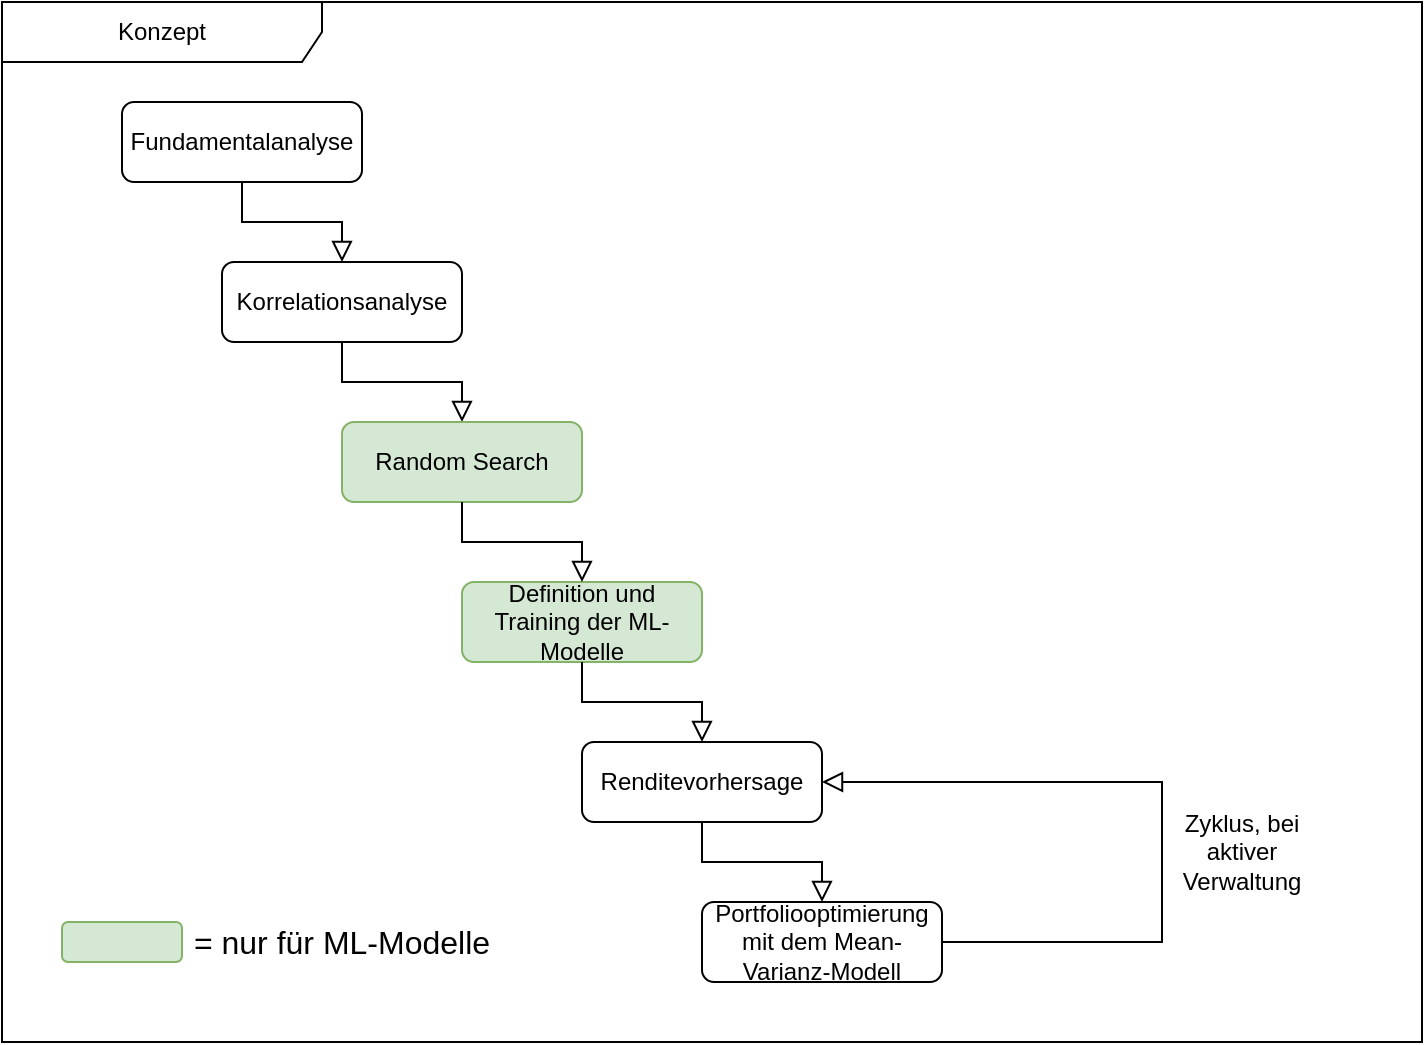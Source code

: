 <mxfile version="24.4.8" type="device">
  <diagram id="C5RBs43oDa-KdzZeNtuy" name="Page-1">
    <mxGraphModel dx="1453" dy="826" grid="1" gridSize="10" guides="1" tooltips="1" connect="1" arrows="1" fold="1" page="1" pageScale="1" pageWidth="827" pageHeight="1169" math="0" shadow="0">
      <root>
        <mxCell id="WIyWlLk6GJQsqaUBKTNV-0" />
        <mxCell id="WIyWlLk6GJQsqaUBKTNV-1" parent="WIyWlLk6GJQsqaUBKTNV-0" />
        <mxCell id="q-cNv8RktpBJCgjQ_TfM-0" value="Konzept" style="shape=umlFrame;whiteSpace=wrap;html=1;pointerEvents=0;recursiveResize=0;container=1;collapsible=0;width=160;" parent="WIyWlLk6GJQsqaUBKTNV-1" vertex="1">
          <mxGeometry x="100" y="20" width="710" height="520" as="geometry" />
        </mxCell>
        <mxCell id="WIyWlLk6GJQsqaUBKTNV-12" value="Korrelationsanalyse" style="rounded=1;whiteSpace=wrap;html=1;fontSize=12;glass=0;strokeWidth=1;shadow=0;" parent="q-cNv8RktpBJCgjQ_TfM-0" vertex="1">
          <mxGeometry x="110" y="130" width="120" height="40" as="geometry" />
        </mxCell>
        <mxCell id="q-cNv8RktpBJCgjQ_TfM-3" value="" style="rounded=0;html=1;jettySize=auto;orthogonalLoop=1;fontSize=11;endArrow=block;endFill=0;endSize=8;strokeWidth=1;shadow=0;labelBackgroundColor=none;edgeStyle=orthogonalEdgeStyle;entryX=0.5;entryY=0;entryDx=0;entryDy=0;" parent="q-cNv8RktpBJCgjQ_TfM-0" edge="1">
          <mxGeometry relative="1" as="geometry">
            <mxPoint x="170" y="170" as="sourcePoint" />
            <mxPoint x="230" y="210" as="targetPoint" />
            <Array as="points">
              <mxPoint x="170" y="190" />
              <mxPoint x="230" y="190" />
            </Array>
          </mxGeometry>
        </mxCell>
        <mxCell id="ZAU6xRtBG_FToSxyxseo-0" value="Random Search" style="rounded=1;whiteSpace=wrap;html=1;fontSize=12;glass=0;strokeWidth=1;shadow=0;fillColor=#d5e8d4;strokeColor=#82b366;" parent="q-cNv8RktpBJCgjQ_TfM-0" vertex="1">
          <mxGeometry x="170" y="210" width="120" height="40" as="geometry" />
        </mxCell>
        <mxCell id="ZAU6xRtBG_FToSxyxseo-1" value="Definition und Training der ML-Modelle" style="rounded=1;whiteSpace=wrap;html=1;fontSize=12;glass=0;strokeWidth=1;shadow=0;fillColor=#d5e8d4;strokeColor=#82b366;" parent="q-cNv8RktpBJCgjQ_TfM-0" vertex="1">
          <mxGeometry x="230" y="290" width="120" height="40" as="geometry" />
        </mxCell>
        <mxCell id="ZAU6xRtBG_FToSxyxseo-2" value="" style="rounded=0;html=1;jettySize=auto;orthogonalLoop=1;fontSize=11;endArrow=block;endFill=0;endSize=8;strokeWidth=1;shadow=0;labelBackgroundColor=none;edgeStyle=orthogonalEdgeStyle;entryX=0.5;entryY=0;entryDx=0;entryDy=0;" parent="q-cNv8RktpBJCgjQ_TfM-0" edge="1">
          <mxGeometry relative="1" as="geometry">
            <mxPoint x="230" y="250" as="sourcePoint" />
            <mxPoint x="290" y="290" as="targetPoint" />
            <Array as="points">
              <mxPoint x="230" y="270" />
              <mxPoint x="290" y="270" />
            </Array>
          </mxGeometry>
        </mxCell>
        <mxCell id="q-cNv8RktpBJCgjQ_TfM-1" value="Renditevorhersage" style="rounded=1;whiteSpace=wrap;html=1;fontSize=12;glass=0;strokeWidth=1;shadow=0;" parent="q-cNv8RktpBJCgjQ_TfM-0" vertex="1">
          <mxGeometry x="290" y="370" width="120" height="40" as="geometry" />
        </mxCell>
        <mxCell id="q-cNv8RktpBJCgjQ_TfM-4" value="Portfoliooptimierung mit dem Mean-Varianz-Modell" style="rounded=1;whiteSpace=wrap;html=1;fontSize=12;glass=0;strokeWidth=1;shadow=0;" parent="q-cNv8RktpBJCgjQ_TfM-0" vertex="1">
          <mxGeometry x="350" y="450" width="120" height="40" as="geometry" />
        </mxCell>
        <mxCell id="q-cNv8RktpBJCgjQ_TfM-5" value="" style="rounded=0;html=1;jettySize=auto;orthogonalLoop=1;fontSize=11;endArrow=block;endFill=0;endSize=8;strokeWidth=1;shadow=0;labelBackgroundColor=none;edgeStyle=orthogonalEdgeStyle;entryX=0.5;entryY=0;entryDx=0;entryDy=0;" parent="q-cNv8RktpBJCgjQ_TfM-0" edge="1">
          <mxGeometry relative="1" as="geometry">
            <mxPoint x="350" y="410" as="sourcePoint" />
            <mxPoint x="410" y="450" as="targetPoint" />
            <Array as="points">
              <mxPoint x="350" y="430" />
              <mxPoint x="410" y="430" />
            </Array>
          </mxGeometry>
        </mxCell>
        <mxCell id="q-cNv8RktpBJCgjQ_TfM-9" value="" style="rounded=0;html=1;jettySize=auto;orthogonalLoop=1;fontSize=11;endArrow=block;endFill=0;endSize=8;strokeWidth=1;shadow=0;labelBackgroundColor=none;edgeStyle=orthogonalEdgeStyle;entryX=1;entryY=0.5;entryDx=0;entryDy=0;exitX=1;exitY=0.5;exitDx=0;exitDy=0;" parent="q-cNv8RktpBJCgjQ_TfM-0" source="q-cNv8RktpBJCgjQ_TfM-4" target="q-cNv8RktpBJCgjQ_TfM-1" edge="1">
          <mxGeometry relative="1" as="geometry">
            <mxPoint x="530" y="555" as="sourcePoint" />
            <mxPoint x="640" y="490" as="targetPoint" />
            <Array as="points">
              <mxPoint x="580" y="470" />
              <mxPoint x="580" y="390" />
            </Array>
          </mxGeometry>
        </mxCell>
        <mxCell id="q-cNv8RktpBJCgjQ_TfM-10" value="Zyklus, bei aktiver Verwaltung" style="text;html=1;align=center;verticalAlign=middle;whiteSpace=wrap;rounded=0;" parent="q-cNv8RktpBJCgjQ_TfM-0" vertex="1">
          <mxGeometry x="590" y="410" width="60" height="30" as="geometry" />
        </mxCell>
        <mxCell id="ZAU6xRtBG_FToSxyxseo-3" value="" style="rounded=0;html=1;jettySize=auto;orthogonalLoop=1;fontSize=11;endArrow=block;endFill=0;endSize=8;strokeWidth=1;shadow=0;labelBackgroundColor=none;edgeStyle=orthogonalEdgeStyle;entryX=0.5;entryY=0;entryDx=0;entryDy=0;" parent="q-cNv8RktpBJCgjQ_TfM-0" edge="1">
          <mxGeometry relative="1" as="geometry">
            <mxPoint x="290" y="330" as="sourcePoint" />
            <mxPoint x="350" y="370" as="targetPoint" />
            <Array as="points">
              <mxPoint x="290" y="350" />
              <mxPoint x="350" y="350" />
            </Array>
          </mxGeometry>
        </mxCell>
        <mxCell id="ZAU6xRtBG_FToSxyxseo-4" value="" style="rounded=1;whiteSpace=wrap;html=1;fillColor=#d5e8d4;strokeColor=#82b366;" parent="q-cNv8RktpBJCgjQ_TfM-0" vertex="1">
          <mxGeometry x="30" y="460" width="60" height="20" as="geometry" />
        </mxCell>
        <mxCell id="ZAU6xRtBG_FToSxyxseo-5" value="= nur für ML-Modelle" style="text;html=1;align=center;verticalAlign=middle;whiteSpace=wrap;rounded=0;fontSize=16;" parent="q-cNv8RktpBJCgjQ_TfM-0" vertex="1">
          <mxGeometry x="90" y="455" width="160" height="30" as="geometry" />
        </mxCell>
        <mxCell id="WIyWlLk6GJQsqaUBKTNV-3" value="Fundamentalanalyse" style="rounded=1;whiteSpace=wrap;html=1;fontSize=12;glass=0;strokeWidth=1;shadow=0;" parent="q-cNv8RktpBJCgjQ_TfM-0" vertex="1">
          <mxGeometry x="60" y="50" width="120" height="40" as="geometry" />
        </mxCell>
        <mxCell id="WIyWlLk6GJQsqaUBKTNV-2" value="" style="rounded=0;html=1;jettySize=auto;orthogonalLoop=1;fontSize=11;endArrow=block;endFill=0;endSize=8;strokeWidth=1;shadow=0;labelBackgroundColor=none;edgeStyle=orthogonalEdgeStyle;entryX=0.5;entryY=0;entryDx=0;entryDy=0;" parent="q-cNv8RktpBJCgjQ_TfM-0" source="WIyWlLk6GJQsqaUBKTNV-3" target="WIyWlLk6GJQsqaUBKTNV-12" edge="1">
          <mxGeometry relative="1" as="geometry">
            <mxPoint x="120" y="150" as="targetPoint" />
            <Array as="points">
              <mxPoint x="120" y="110" />
              <mxPoint x="170" y="110" />
            </Array>
          </mxGeometry>
        </mxCell>
      </root>
    </mxGraphModel>
  </diagram>
</mxfile>
